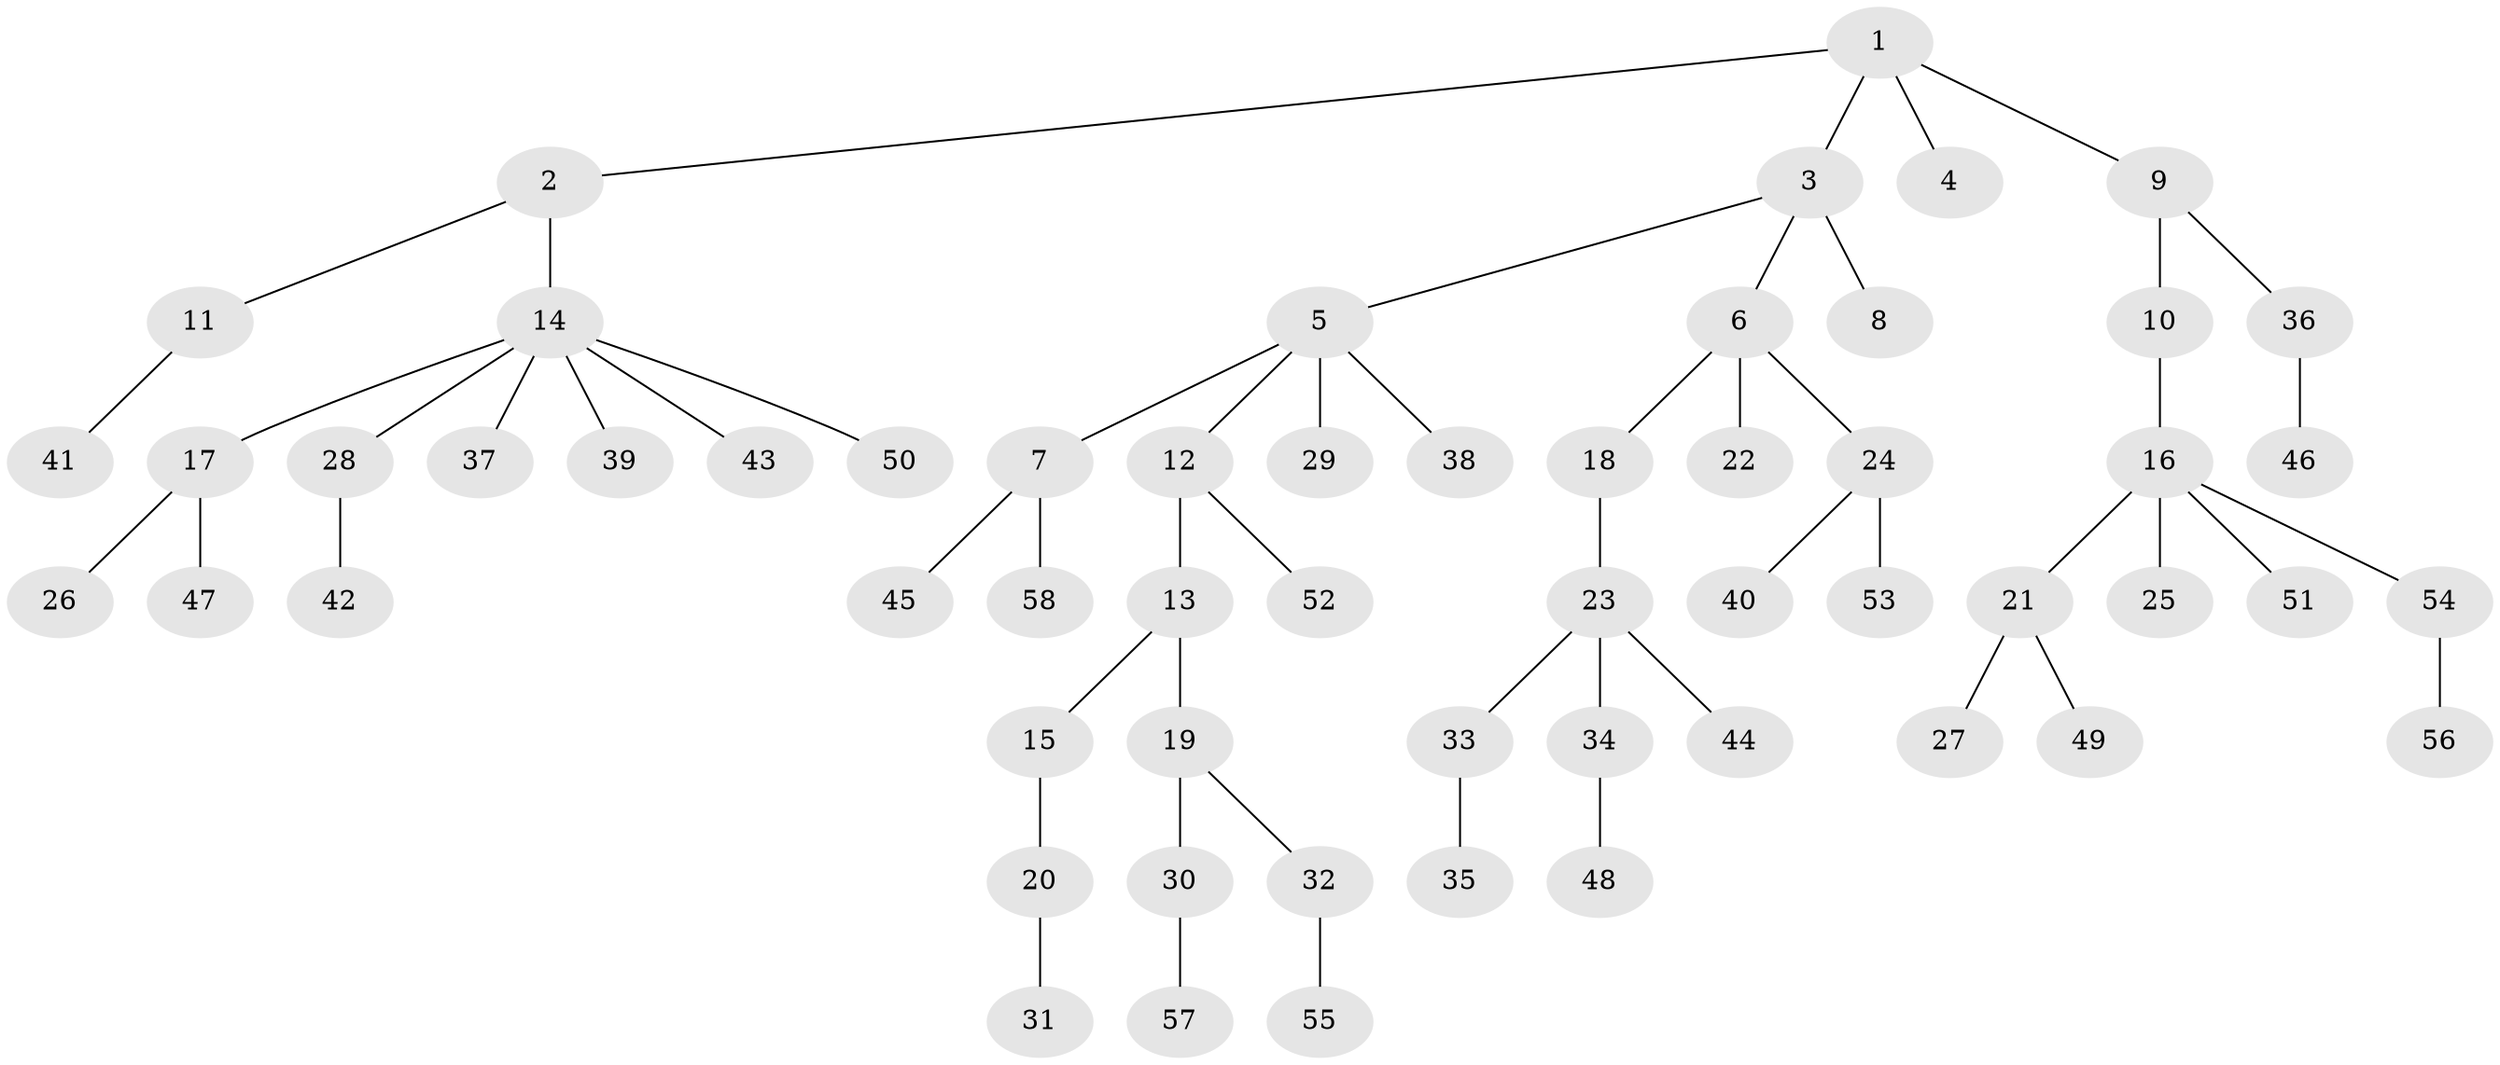 // original degree distribution, {5: 0.03571428571428571, 7: 0.017857142857142856, 6: 0.017857142857142856, 1: 0.5178571428571429, 4: 0.08035714285714286, 3: 0.07142857142857142, 2: 0.25892857142857145}
// Generated by graph-tools (version 1.1) at 2025/36/03/09/25 02:36:58]
// undirected, 58 vertices, 57 edges
graph export_dot {
graph [start="1"]
  node [color=gray90,style=filled];
  1;
  2;
  3;
  4;
  5;
  6;
  7;
  8;
  9;
  10;
  11;
  12;
  13;
  14;
  15;
  16;
  17;
  18;
  19;
  20;
  21;
  22;
  23;
  24;
  25;
  26;
  27;
  28;
  29;
  30;
  31;
  32;
  33;
  34;
  35;
  36;
  37;
  38;
  39;
  40;
  41;
  42;
  43;
  44;
  45;
  46;
  47;
  48;
  49;
  50;
  51;
  52;
  53;
  54;
  55;
  56;
  57;
  58;
  1 -- 2 [weight=1.0];
  1 -- 3 [weight=1.0];
  1 -- 4 [weight=1.0];
  1 -- 9 [weight=1.0];
  2 -- 11 [weight=1.0];
  2 -- 14 [weight=4.0];
  3 -- 5 [weight=1.0];
  3 -- 6 [weight=1.0];
  3 -- 8 [weight=2.0];
  5 -- 7 [weight=1.0];
  5 -- 12 [weight=1.0];
  5 -- 29 [weight=1.0];
  5 -- 38 [weight=1.0];
  6 -- 18 [weight=1.0];
  6 -- 22 [weight=1.0];
  6 -- 24 [weight=2.0];
  7 -- 45 [weight=1.0];
  7 -- 58 [weight=2.0];
  9 -- 10 [weight=1.0];
  9 -- 36 [weight=1.0];
  10 -- 16 [weight=1.0];
  11 -- 41 [weight=1.0];
  12 -- 13 [weight=1.0];
  12 -- 52 [weight=2.0];
  13 -- 15 [weight=1.0];
  13 -- 19 [weight=1.0];
  14 -- 17 [weight=1.0];
  14 -- 28 [weight=1.0];
  14 -- 37 [weight=1.0];
  14 -- 39 [weight=1.0];
  14 -- 43 [weight=1.0];
  14 -- 50 [weight=1.0];
  15 -- 20 [weight=2.0];
  16 -- 21 [weight=1.0];
  16 -- 25 [weight=2.0];
  16 -- 51 [weight=1.0];
  16 -- 54 [weight=1.0];
  17 -- 26 [weight=1.0];
  17 -- 47 [weight=1.0];
  18 -- 23 [weight=1.0];
  19 -- 30 [weight=1.0];
  19 -- 32 [weight=1.0];
  20 -- 31 [weight=1.0];
  21 -- 27 [weight=1.0];
  21 -- 49 [weight=1.0];
  23 -- 33 [weight=1.0];
  23 -- 34 [weight=1.0];
  23 -- 44 [weight=1.0];
  24 -- 40 [weight=1.0];
  24 -- 53 [weight=1.0];
  28 -- 42 [weight=1.0];
  30 -- 57 [weight=1.0];
  32 -- 55 [weight=2.0];
  33 -- 35 [weight=1.0];
  34 -- 48 [weight=1.0];
  36 -- 46 [weight=1.0];
  54 -- 56 [weight=1.0];
}
